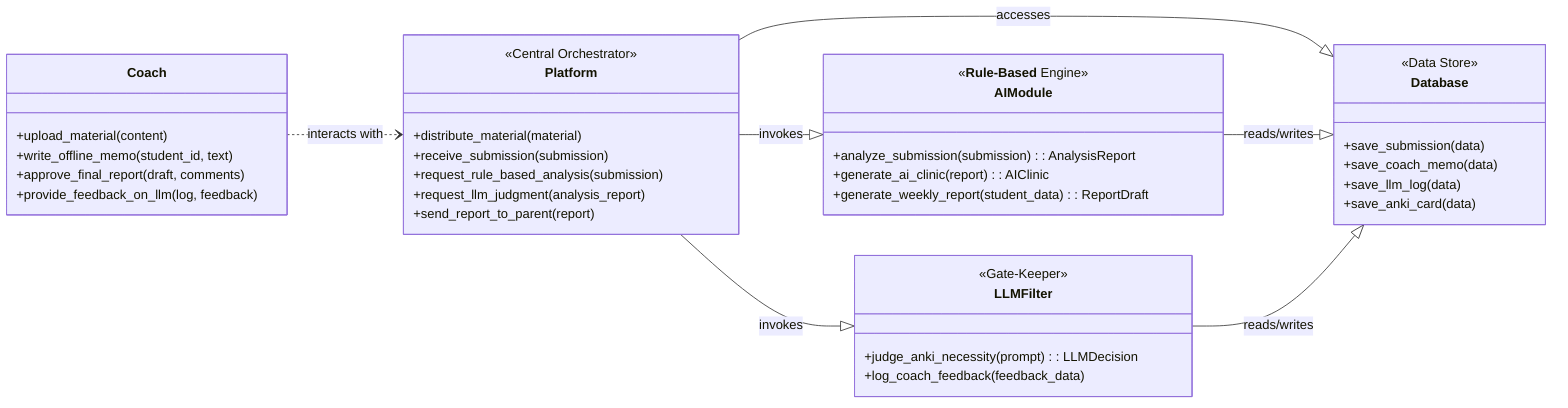 classDiagram
    direction LR

    class Platform {
        <<Central Orchestrator>>
        +distribute_material(material)
        +receive_submission(submission)
        +request_rule_based_analysis(submission)
        +request_llm_judgment(analysis_report)
        +send_report_to_parent(report)
    }

    class AIModule {
        <<**Rule-Based** Engine>>
        +analyze_submission(submission) : AnalysisReport
        +generate_ai_clinic(report) : AIClinic
        +generate_weekly_report(student_data) : ReportDraft
    }

    class LLMFilter {
        <<Gate-Keeper>>
        +judge_anki_necessity(prompt) : LLMDecision
        +log_coach_feedback(feedback_data)
    }

    class Coach {
        +upload_material(content)
        +write_offline_memo(student_id, text)
        +approve_final_report(draft, comments)
        +provide_feedback_on_llm(log, feedback)
    }

    class Database {
        <<Data Store>>
        +save_submission(data)
        +save_coach_memo(data)
        +save_llm_log(data)
        +save_anki_card(data)
    }

    Platform --|> AIModule : invokes
    Platform --|> LLMFilter : invokes
    Platform --|> Database : accesses
    Coach ..> Platform : interacts with
    AIModule --|> Database : reads/writes
    LLMFilter --|> Database : reads/writes